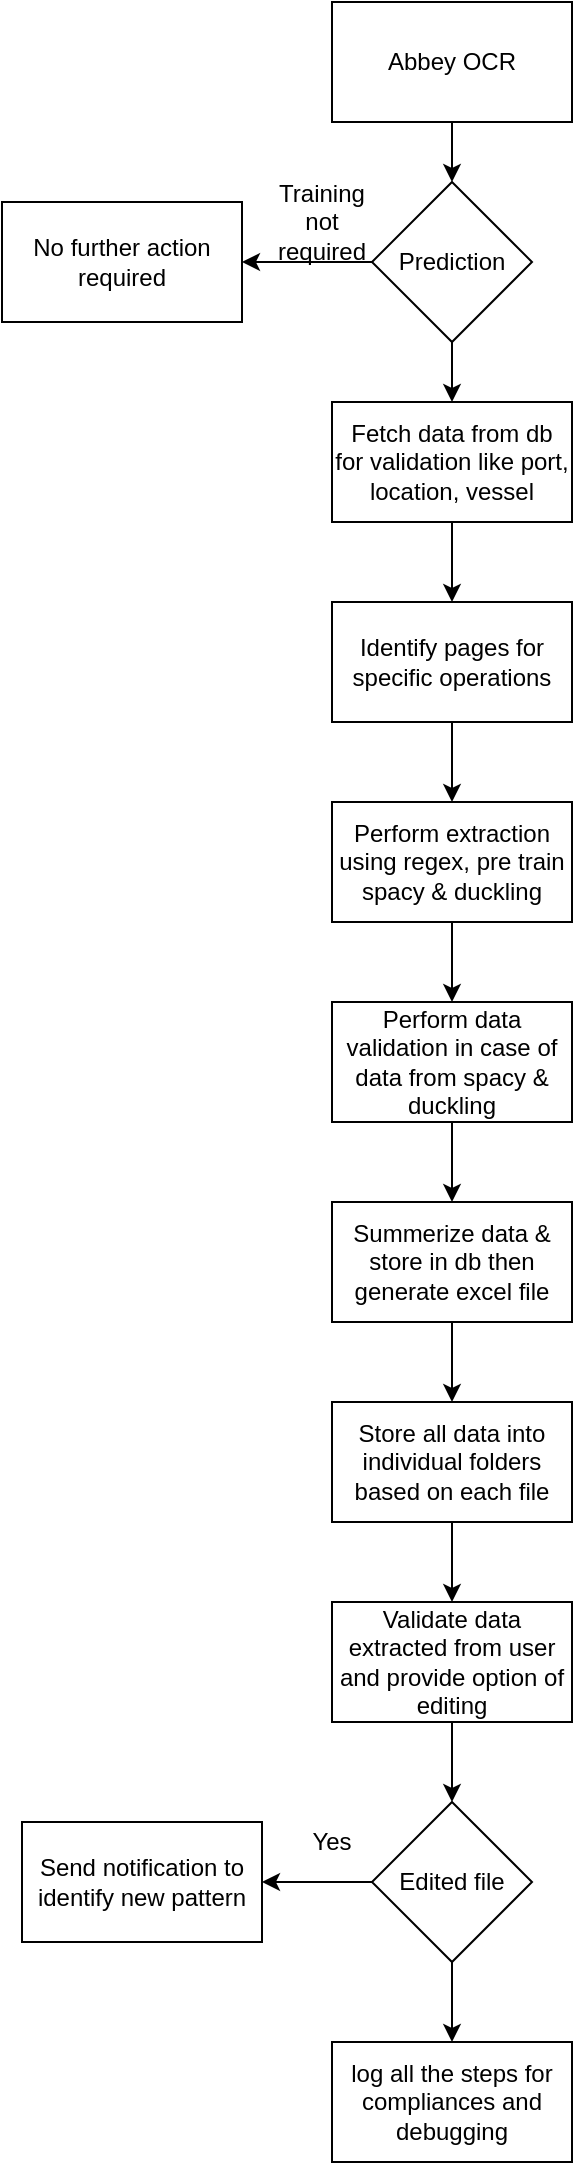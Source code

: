 <mxfile version="14.5.10" type="device"><diagram id="U3GwYarfWFdsbQZgDxdT" name="Page-1"><mxGraphModel dx="1038" dy="575" grid="1" gridSize="10" guides="1" tooltips="1" connect="1" arrows="1" fold="1" page="1" pageScale="1" pageWidth="850" pageHeight="1100" math="0" shadow="0"><root><mxCell id="0"/><mxCell id="1" parent="0"/><mxCell id="eopM4ioPSrcg8Go4poPx-1" value="" style="edgeStyle=orthogonalEdgeStyle;rounded=0;orthogonalLoop=1;jettySize=auto;html=1;" parent="1" source="eopM4ioPSrcg8Go4poPx-2" target="eopM4ioPSrcg8Go4poPx-5" edge="1"><mxGeometry relative="1" as="geometry"/></mxCell><mxCell id="eopM4ioPSrcg8Go4poPx-2" value="Abbey OCR" style="rounded=0;whiteSpace=wrap;html=1;" parent="1" vertex="1"><mxGeometry x="365" y="40" width="120" height="60" as="geometry"/></mxCell><mxCell id="eopM4ioPSrcg8Go4poPx-3" style="edgeStyle=orthogonalEdgeStyle;rounded=0;orthogonalLoop=1;jettySize=auto;html=1;entryX=1;entryY=0.5;entryDx=0;entryDy=0;" parent="1" source="eopM4ioPSrcg8Go4poPx-5" edge="1"><mxGeometry relative="1" as="geometry"><mxPoint x="320" y="170" as="targetPoint"/></mxGeometry></mxCell><mxCell id="KO8h0ees1Mh5CC2lKTqQ-2" style="edgeStyle=orthogonalEdgeStyle;rounded=0;orthogonalLoop=1;jettySize=auto;html=1;exitX=0.5;exitY=1;exitDx=0;exitDy=0;entryX=0.5;entryY=0;entryDx=0;entryDy=0;" edge="1" parent="1" source="eopM4ioPSrcg8Go4poPx-5" target="eopM4ioPSrcg8Go4poPx-21"><mxGeometry relative="1" as="geometry"/></mxCell><mxCell id="eopM4ioPSrcg8Go4poPx-5" value="Prediction" style="rhombus;whiteSpace=wrap;html=1;" parent="1" vertex="1"><mxGeometry x="385" y="130" width="80" height="80" as="geometry"/></mxCell><mxCell id="eopM4ioPSrcg8Go4poPx-6" value="" style="edgeStyle=orthogonalEdgeStyle;rounded=0;orthogonalLoop=1;jettySize=auto;html=1;" parent="1" source="eopM4ioPSrcg8Go4poPx-7" edge="1"><mxGeometry relative="1" as="geometry"><mxPoint x="260" y="240" as="targetPoint"/></mxGeometry></mxCell><mxCell id="eopM4ioPSrcg8Go4poPx-8" value="Training not required" style="text;html=1;strokeColor=none;fillColor=none;align=center;verticalAlign=middle;whiteSpace=wrap;rounded=0;" parent="1" vertex="1"><mxGeometry x="340" y="140" width="40" height="20" as="geometry"/></mxCell><mxCell id="eopM4ioPSrcg8Go4poPx-9" value="" style="edgeStyle=orthogonalEdgeStyle;rounded=0;orthogonalLoop=1;jettySize=auto;html=1;" parent="1" target="eopM4ioPSrcg8Go4poPx-12" edge="1"><mxGeometry relative="1" as="geometry"><mxPoint x="260" y="300" as="sourcePoint"/></mxGeometry></mxCell><mxCell id="eopM4ioPSrcg8Go4poPx-11" value="" style="edgeStyle=orthogonalEdgeStyle;rounded=0;orthogonalLoop=1;jettySize=auto;html=1;" parent="1" target="eopM4ioPSrcg8Go4poPx-15" edge="1"><mxGeometry relative="1" as="geometry"><mxPoint x="260" y="400" as="sourcePoint"/></mxGeometry></mxCell><mxCell id="eopM4ioPSrcg8Go4poPx-13" style="edgeStyle=orthogonalEdgeStyle;rounded=0;orthogonalLoop=1;jettySize=auto;html=1;entryX=0.5;entryY=0;entryDx=0;entryDy=0;" parent="1" target="eopM4ioPSrcg8Go4poPx-17" edge="1"><mxGeometry relative="1" as="geometry"><mxPoint x="220" y="480" as="sourcePoint"/></mxGeometry></mxCell><mxCell id="eopM4ioPSrcg8Go4poPx-14" style="edgeStyle=orthogonalEdgeStyle;rounded=0;orthogonalLoop=1;jettySize=auto;html=1;entryX=0.5;entryY=0;entryDx=0;entryDy=0;" parent="1" target="eopM4ioPSrcg8Go4poPx-16" edge="1"><mxGeometry relative="1" as="geometry"><mxPoint x="300" y="480" as="sourcePoint"/></mxGeometry></mxCell><mxCell id="eopM4ioPSrcg8Go4poPx-20" value="" style="edgeStyle=orthogonalEdgeStyle;rounded=0;orthogonalLoop=1;jettySize=auto;html=1;" parent="1" source="eopM4ioPSrcg8Go4poPx-21" target="eopM4ioPSrcg8Go4poPx-23" edge="1"><mxGeometry relative="1" as="geometry"/></mxCell><mxCell id="eopM4ioPSrcg8Go4poPx-21" value="Fetch data from db for validation like port, location, vessel" style="rounded=0;whiteSpace=wrap;html=1;" parent="1" vertex="1"><mxGeometry x="365" y="240" width="120" height="60" as="geometry"/></mxCell><mxCell id="eopM4ioPSrcg8Go4poPx-22" value="" style="edgeStyle=orthogonalEdgeStyle;rounded=0;orthogonalLoop=1;jettySize=auto;html=1;" parent="1" source="eopM4ioPSrcg8Go4poPx-23" target="eopM4ioPSrcg8Go4poPx-25" edge="1"><mxGeometry relative="1" as="geometry"/></mxCell><mxCell id="eopM4ioPSrcg8Go4poPx-23" value="&lt;div&gt;Identify pages for specific operations&lt;/div&gt;" style="rounded=0;whiteSpace=wrap;html=1;" parent="1" vertex="1"><mxGeometry x="365" y="340" width="120" height="60" as="geometry"/></mxCell><mxCell id="eopM4ioPSrcg8Go4poPx-24" value="" style="edgeStyle=orthogonalEdgeStyle;rounded=0;orthogonalLoop=1;jettySize=auto;html=1;" parent="1" source="eopM4ioPSrcg8Go4poPx-25" target="eopM4ioPSrcg8Go4poPx-27" edge="1"><mxGeometry relative="1" as="geometry"/></mxCell><mxCell id="eopM4ioPSrcg8Go4poPx-25" value="Perform extraction using regex, pre train spacy &amp;amp; duckling" style="rounded=0;whiteSpace=wrap;html=1;" parent="1" vertex="1"><mxGeometry x="365" y="440" width="120" height="60" as="geometry"/></mxCell><mxCell id="eopM4ioPSrcg8Go4poPx-26" style="edgeStyle=orthogonalEdgeStyle;rounded=0;orthogonalLoop=1;jettySize=auto;html=1;entryX=0.5;entryY=0;entryDx=0;entryDy=0;" parent="1" source="eopM4ioPSrcg8Go4poPx-27" target="eopM4ioPSrcg8Go4poPx-29" edge="1"><mxGeometry relative="1" as="geometry"/></mxCell><mxCell id="eopM4ioPSrcg8Go4poPx-27" value="Perform data validation in case of data from spacy &amp;amp; duckling" style="rounded=0;whiteSpace=wrap;html=1;" parent="1" vertex="1"><mxGeometry x="365" y="540" width="120" height="60" as="geometry"/></mxCell><mxCell id="eopM4ioPSrcg8Go4poPx-28" value="" style="edgeStyle=orthogonalEdgeStyle;rounded=0;orthogonalLoop=1;jettySize=auto;html=1;" parent="1" source="eopM4ioPSrcg8Go4poPx-29" target="eopM4ioPSrcg8Go4poPx-30" edge="1"><mxGeometry relative="1" as="geometry"/></mxCell><mxCell id="eopM4ioPSrcg8Go4poPx-29" value="Summerize data &amp;amp; store in db then generate excel file" style="rounded=0;whiteSpace=wrap;html=1;" parent="1" vertex="1"><mxGeometry x="365" y="640" width="120" height="60" as="geometry"/></mxCell><mxCell id="eopM4ioPSrcg8Go4poPx-32" value="" style="edgeStyle=orthogonalEdgeStyle;rounded=0;orthogonalLoop=1;jettySize=auto;html=1;" parent="1" source="eopM4ioPSrcg8Go4poPx-30" target="eopM4ioPSrcg8Go4poPx-31" edge="1"><mxGeometry relative="1" as="geometry"/></mxCell><mxCell id="eopM4ioPSrcg8Go4poPx-30" value="Store all data into individual folders based on each file" style="rounded=0;whiteSpace=wrap;html=1;" parent="1" vertex="1"><mxGeometry x="365" y="740" width="120" height="60" as="geometry"/></mxCell><mxCell id="eopM4ioPSrcg8Go4poPx-34" value="" style="edgeStyle=orthogonalEdgeStyle;rounded=0;orthogonalLoop=1;jettySize=auto;html=1;" parent="1" source="eopM4ioPSrcg8Go4poPx-31" target="eopM4ioPSrcg8Go4poPx-33" edge="1"><mxGeometry relative="1" as="geometry"/></mxCell><mxCell id="eopM4ioPSrcg8Go4poPx-31" value="Validate data extracted from user and provide option of editing" style="rounded=0;whiteSpace=wrap;html=1;" parent="1" vertex="1"><mxGeometry x="365" y="840" width="120" height="60" as="geometry"/></mxCell><mxCell id="eopM4ioPSrcg8Go4poPx-40" value="" style="edgeStyle=orthogonalEdgeStyle;rounded=0;orthogonalLoop=1;jettySize=auto;html=1;" parent="1" source="eopM4ioPSrcg8Go4poPx-33" target="eopM4ioPSrcg8Go4poPx-39" edge="1"><mxGeometry relative="1" as="geometry"/></mxCell><mxCell id="KO8h0ees1Mh5CC2lKTqQ-5" value="" style="edgeStyle=orthogonalEdgeStyle;rounded=0;orthogonalLoop=1;jettySize=auto;html=1;" edge="1" parent="1" source="eopM4ioPSrcg8Go4poPx-33" target="KO8h0ees1Mh5CC2lKTqQ-4"><mxGeometry relative="1" as="geometry"/></mxCell><mxCell id="eopM4ioPSrcg8Go4poPx-33" value="Edited file" style="rhombus;whiteSpace=wrap;html=1;" parent="1" vertex="1"><mxGeometry x="385" y="940" width="80" height="80" as="geometry"/></mxCell><mxCell id="eopM4ioPSrcg8Go4poPx-39" value="log all the steps for compliances and debugging" style="rounded=0;whiteSpace=wrap;html=1;" parent="1" vertex="1"><mxGeometry x="365" y="1060" width="120" height="60" as="geometry"/></mxCell><mxCell id="KO8h0ees1Mh5CC2lKTqQ-3" value="&lt;div&gt;No further action required&lt;/div&gt;" style="rounded=0;whiteSpace=wrap;html=1;" vertex="1" parent="1"><mxGeometry x="200" y="140" width="120" height="60" as="geometry"/></mxCell><mxCell id="KO8h0ees1Mh5CC2lKTqQ-4" value="Send notification to identify new pattern" style="rounded=0;whiteSpace=wrap;html=1;" vertex="1" parent="1"><mxGeometry x="210" y="950" width="120" height="60" as="geometry"/></mxCell><mxCell id="KO8h0ees1Mh5CC2lKTqQ-6" value="Yes" style="text;html=1;strokeColor=none;fillColor=none;align=center;verticalAlign=middle;whiteSpace=wrap;rounded=0;" vertex="1" parent="1"><mxGeometry x="345" y="950" width="40" height="20" as="geometry"/></mxCell></root></mxGraphModel></diagram></mxfile>